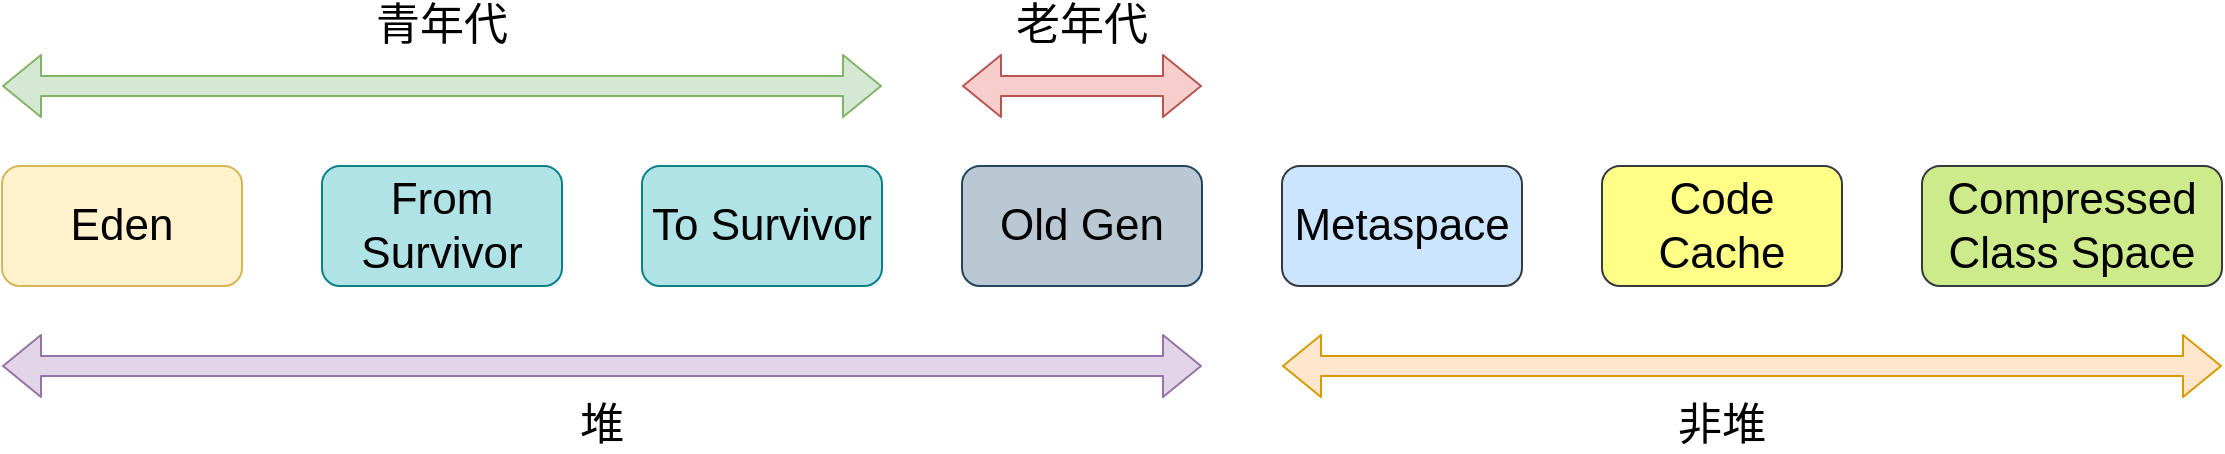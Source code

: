 <mxfile version="11.3.0" type="device" pages="1"><diagram id="-aBmmvByd8-aigcHFQhm" name="第 1 页"><mxGraphModel dx="1363" dy="811" grid="1" gridSize="10" guides="1" tooltips="1" connect="1" arrows="1" fold="1" page="1" pageScale="1" pageWidth="827" pageHeight="1169" math="0" shadow="0"><root><mxCell id="0"/><mxCell id="1" parent="0"/><mxCell id="gSleZCFobcPFp571lLIb-2" value="Eden" style="rounded=1;whiteSpace=wrap;html=1;fontSize=22;fillColor=#fff2cc;strokeColor=#d6b656;" parent="1" vertex="1"><mxGeometry x="40" y="120" width="120" height="60" as="geometry"/></mxCell><mxCell id="qCYjs5119Guzs1Lz61nP-3" value="From&lt;br&gt;Survivor" style="rounded=1;whiteSpace=wrap;html=1;fontSize=22;fillColor=#b0e3e6;strokeColor=#0e8088;" parent="1" vertex="1"><mxGeometry x="200" y="120" width="120" height="60" as="geometry"/></mxCell><mxCell id="qCYjs5119Guzs1Lz61nP-4" value="To Survivor" style="rounded=1;whiteSpace=wrap;html=1;fontSize=22;fillColor=#b0e3e6;strokeColor=#0e8088;" parent="1" vertex="1"><mxGeometry x="360" y="120" width="120" height="60" as="geometry"/></mxCell><mxCell id="qCYjs5119Guzs1Lz61nP-5" value="Old Gen" style="rounded=1;whiteSpace=wrap;html=1;fontSize=22;fillColor=#bac8d3;strokeColor=#23445d;" parent="1" vertex="1"><mxGeometry x="520" y="120" width="120" height="60" as="geometry"/></mxCell><mxCell id="qCYjs5119Guzs1Lz61nP-6" value="Metaspace" style="rounded=1;whiteSpace=wrap;html=1;fontSize=22;fillColor=#cce5ff;strokeColor=#36393d;" parent="1" vertex="1"><mxGeometry x="680" y="120" width="120" height="60" as="geometry"/></mxCell><mxCell id="qCYjs5119Guzs1Lz61nP-7" value="Code&lt;br&gt;Cache" style="rounded=1;whiteSpace=wrap;html=1;fontSize=22;fillColor=#ffff88;strokeColor=#36393d;" parent="1" vertex="1"><mxGeometry x="840" y="120" width="120" height="60" as="geometry"/></mxCell><mxCell id="qCYjs5119Guzs1Lz61nP-8" value="Compressed&lt;br&gt;Class Space" style="rounded=1;whiteSpace=wrap;html=1;fontSize=22;fillColor=#cdeb8b;strokeColor=#36393d;" parent="1" vertex="1"><mxGeometry x="1000" y="120" width="150" height="60" as="geometry"/></mxCell><mxCell id="qCYjs5119Guzs1Lz61nP-9" value="" style="shape=flexArrow;endArrow=classic;startArrow=classic;html=1;fontSize=22;fillColor=#e1d5e7;strokeColor=#9673a6;" parent="1" edge="1"><mxGeometry width="50" height="50" relative="1" as="geometry"><mxPoint x="40" y="220" as="sourcePoint"/><mxPoint x="640" y="220" as="targetPoint"/></mxGeometry></mxCell><mxCell id="qCYjs5119Guzs1Lz61nP-10" value="堆" style="text;html=1;strokeColor=none;fillColor=none;align=center;verticalAlign=middle;whiteSpace=wrap;rounded=0;fontSize=22;" parent="1" vertex="1"><mxGeometry x="320" y="240" width="40" height="20" as="geometry"/></mxCell><mxCell id="qCYjs5119Guzs1Lz61nP-11" value="" style="shape=flexArrow;endArrow=classic;startArrow=classic;html=1;fontSize=22;fillColor=#ffe6cc;strokeColor=#d79b00;" parent="1" edge="1"><mxGeometry width="50" height="50" relative="1" as="geometry"><mxPoint x="680" y="220" as="sourcePoint"/><mxPoint x="1150" y="220" as="targetPoint"/></mxGeometry></mxCell><mxCell id="qCYjs5119Guzs1Lz61nP-12" value="非堆" style="text;html=1;strokeColor=none;fillColor=none;align=center;verticalAlign=middle;whiteSpace=wrap;rounded=0;fontSize=22;" parent="1" vertex="1"><mxGeometry x="875" y="240" width="50" height="20" as="geometry"/></mxCell><mxCell id="qCYjs5119Guzs1Lz61nP-13" value="" style="shape=flexArrow;endArrow=classic;startArrow=classic;html=1;fontSize=22;fillColor=#d5e8d4;strokeColor=#82b366;" parent="1" edge="1"><mxGeometry width="50" height="50" relative="1" as="geometry"><mxPoint x="40" y="80" as="sourcePoint"/><mxPoint x="480" y="80" as="targetPoint"/></mxGeometry></mxCell><mxCell id="qCYjs5119Guzs1Lz61nP-14" value="青年代" style="text;html=1;strokeColor=none;fillColor=none;align=center;verticalAlign=middle;whiteSpace=wrap;rounded=0;fontSize=22;" parent="1" vertex="1"><mxGeometry x="225" y="40" width="70" height="20" as="geometry"/></mxCell><mxCell id="qCYjs5119Guzs1Lz61nP-15" value="老年代" style="text;html=1;strokeColor=none;fillColor=none;align=center;verticalAlign=middle;whiteSpace=wrap;rounded=0;fontSize=22;" parent="1" vertex="1"><mxGeometry x="545" y="40" width="70" height="20" as="geometry"/></mxCell><mxCell id="qCYjs5119Guzs1Lz61nP-16" value="" style="shape=flexArrow;endArrow=classic;startArrow=classic;html=1;fontSize=22;fillColor=#f8cecc;strokeColor=#b85450;" parent="1" edge="1"><mxGeometry width="50" height="50" relative="1" as="geometry"><mxPoint x="520" y="80" as="sourcePoint"/><mxPoint x="640" y="80" as="targetPoint"/></mxGeometry></mxCell></root></mxGraphModel></diagram></mxfile>